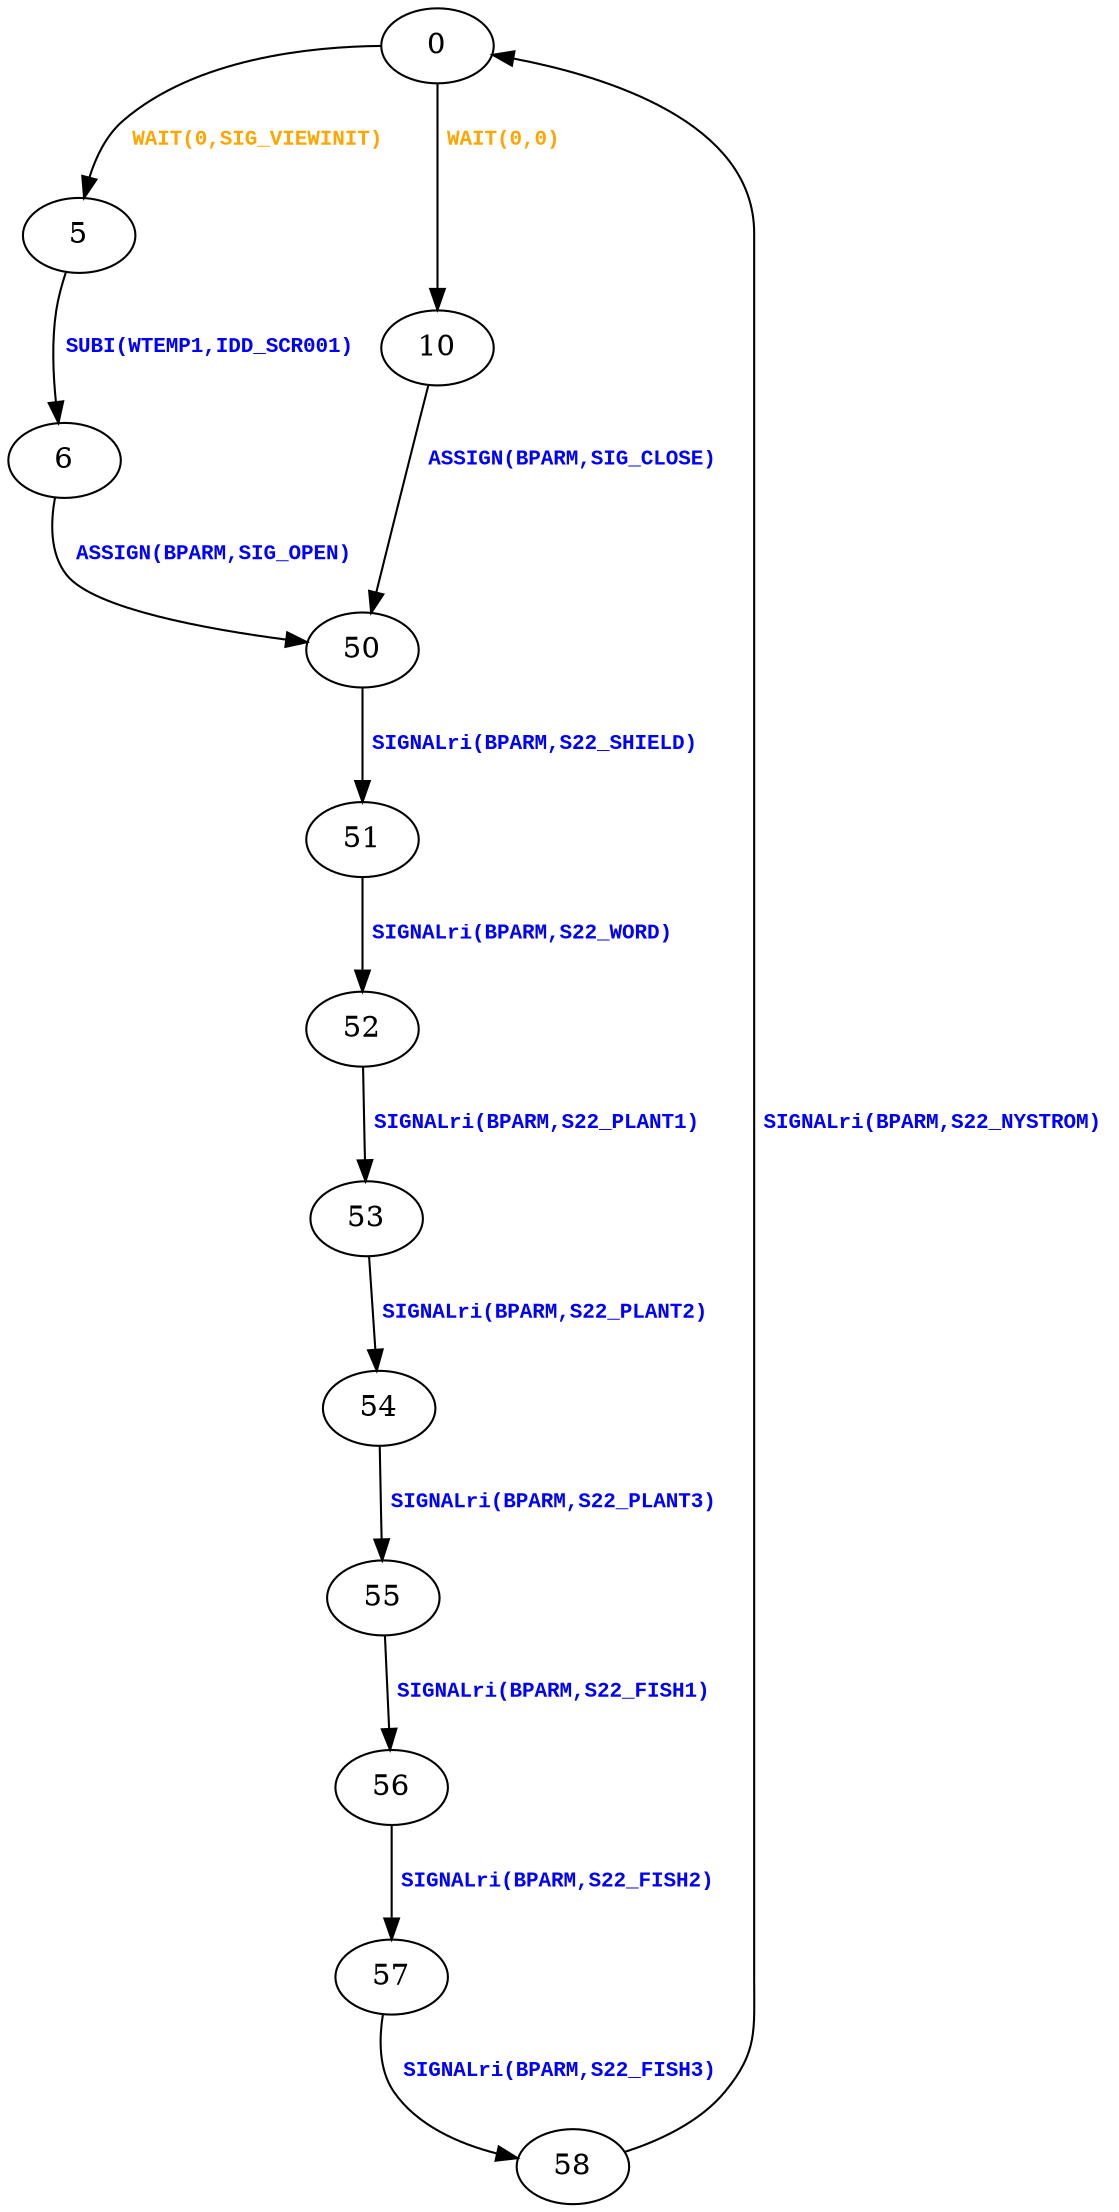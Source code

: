 digraph {
 node [shape=oval];
"0" -> "5"[fontcolor=orange, label=< <table border="0"><tr><td><font face="Courier New" point-size="10"><b>WAIT(0,SIG_VIEWINIT)<br align="left"/></b></font></td></tr>
</table>>];
"0" -> "10"[fontcolor=orange, label=< <table border="0"><tr><td><font face="Courier New" point-size="10"><b>WAIT(0,0)<br align="left"/></b></font></td></tr>
</table>>];
"5" -> "6"[fontcolor=blue, label=< <table border="0"><tr><td><font face="Courier New" point-size="10"><b>SUBI(WTEMP1,IDD_SCR001)<br align="left"/></b></font></td></tr>
</table>>];
"6" -> "50"[fontcolor=blue, label=< <table border="0"><tr><td><font face="Courier New" point-size="10"><b>ASSIGN(BPARM,SIG_OPEN)<br align="left"/></b></font></td></tr>
</table>>];
"10" -> "50"[fontcolor=blue, label=< <table border="0"><tr><td><font face="Courier New" point-size="10"><b>ASSIGN(BPARM,SIG_CLOSE)<br align="left"/></b></font></td></tr>
</table>>];
"50" -> "51"[fontcolor=blue, label=< <table border="0"><tr><td><font face="Courier New" point-size="10"><b>SIGNALri(BPARM,S22_SHIELD)<br align="left"/></b></font></td></tr>
</table>>];
"51" -> "52"[fontcolor=blue, label=< <table border="0"><tr><td><font face="Courier New" point-size="10"><b>SIGNALri(BPARM,S22_WORD)<br align="left"/></b></font></td></tr>
</table>>];
"52" -> "53"[fontcolor=blue, label=< <table border="0"><tr><td><font face="Courier New" point-size="10"><b>SIGNALri(BPARM,S22_PLANT1)<br align="left"/></b></font></td></tr>
</table>>];
"53" -> "54"[fontcolor=blue, label=< <table border="0"><tr><td><font face="Courier New" point-size="10"><b>SIGNALri(BPARM,S22_PLANT2)<br align="left"/></b></font></td></tr>
</table>>];
"54" -> "55"[fontcolor=blue, label=< <table border="0"><tr><td><font face="Courier New" point-size="10"><b>SIGNALri(BPARM,S22_PLANT3)<br align="left"/></b></font></td></tr>
</table>>];
"55" -> "56"[fontcolor=blue, label=< <table border="0"><tr><td><font face="Courier New" point-size="10"><b>SIGNALri(BPARM,S22_FISH1)<br align="left"/></b></font></td></tr>
</table>>];
"56" -> "57"[fontcolor=blue, label=< <table border="0"><tr><td><font face="Courier New" point-size="10"><b>SIGNALri(BPARM,S22_FISH2)<br align="left"/></b></font></td></tr>
</table>>];
"57" -> "58"[fontcolor=blue, label=< <table border="0"><tr><td><font face="Courier New" point-size="10"><b>SIGNALri(BPARM,S22_FISH3)<br align="left"/></b></font></td></tr>
</table>>];
"58" -> "0"[fontcolor=blue, label=< <table border="0"><tr><td><font face="Courier New" point-size="10"><b>SIGNALri(BPARM,S22_NYSTROM)<br align="left"/></b></font></td></tr>
</table>>];
}
